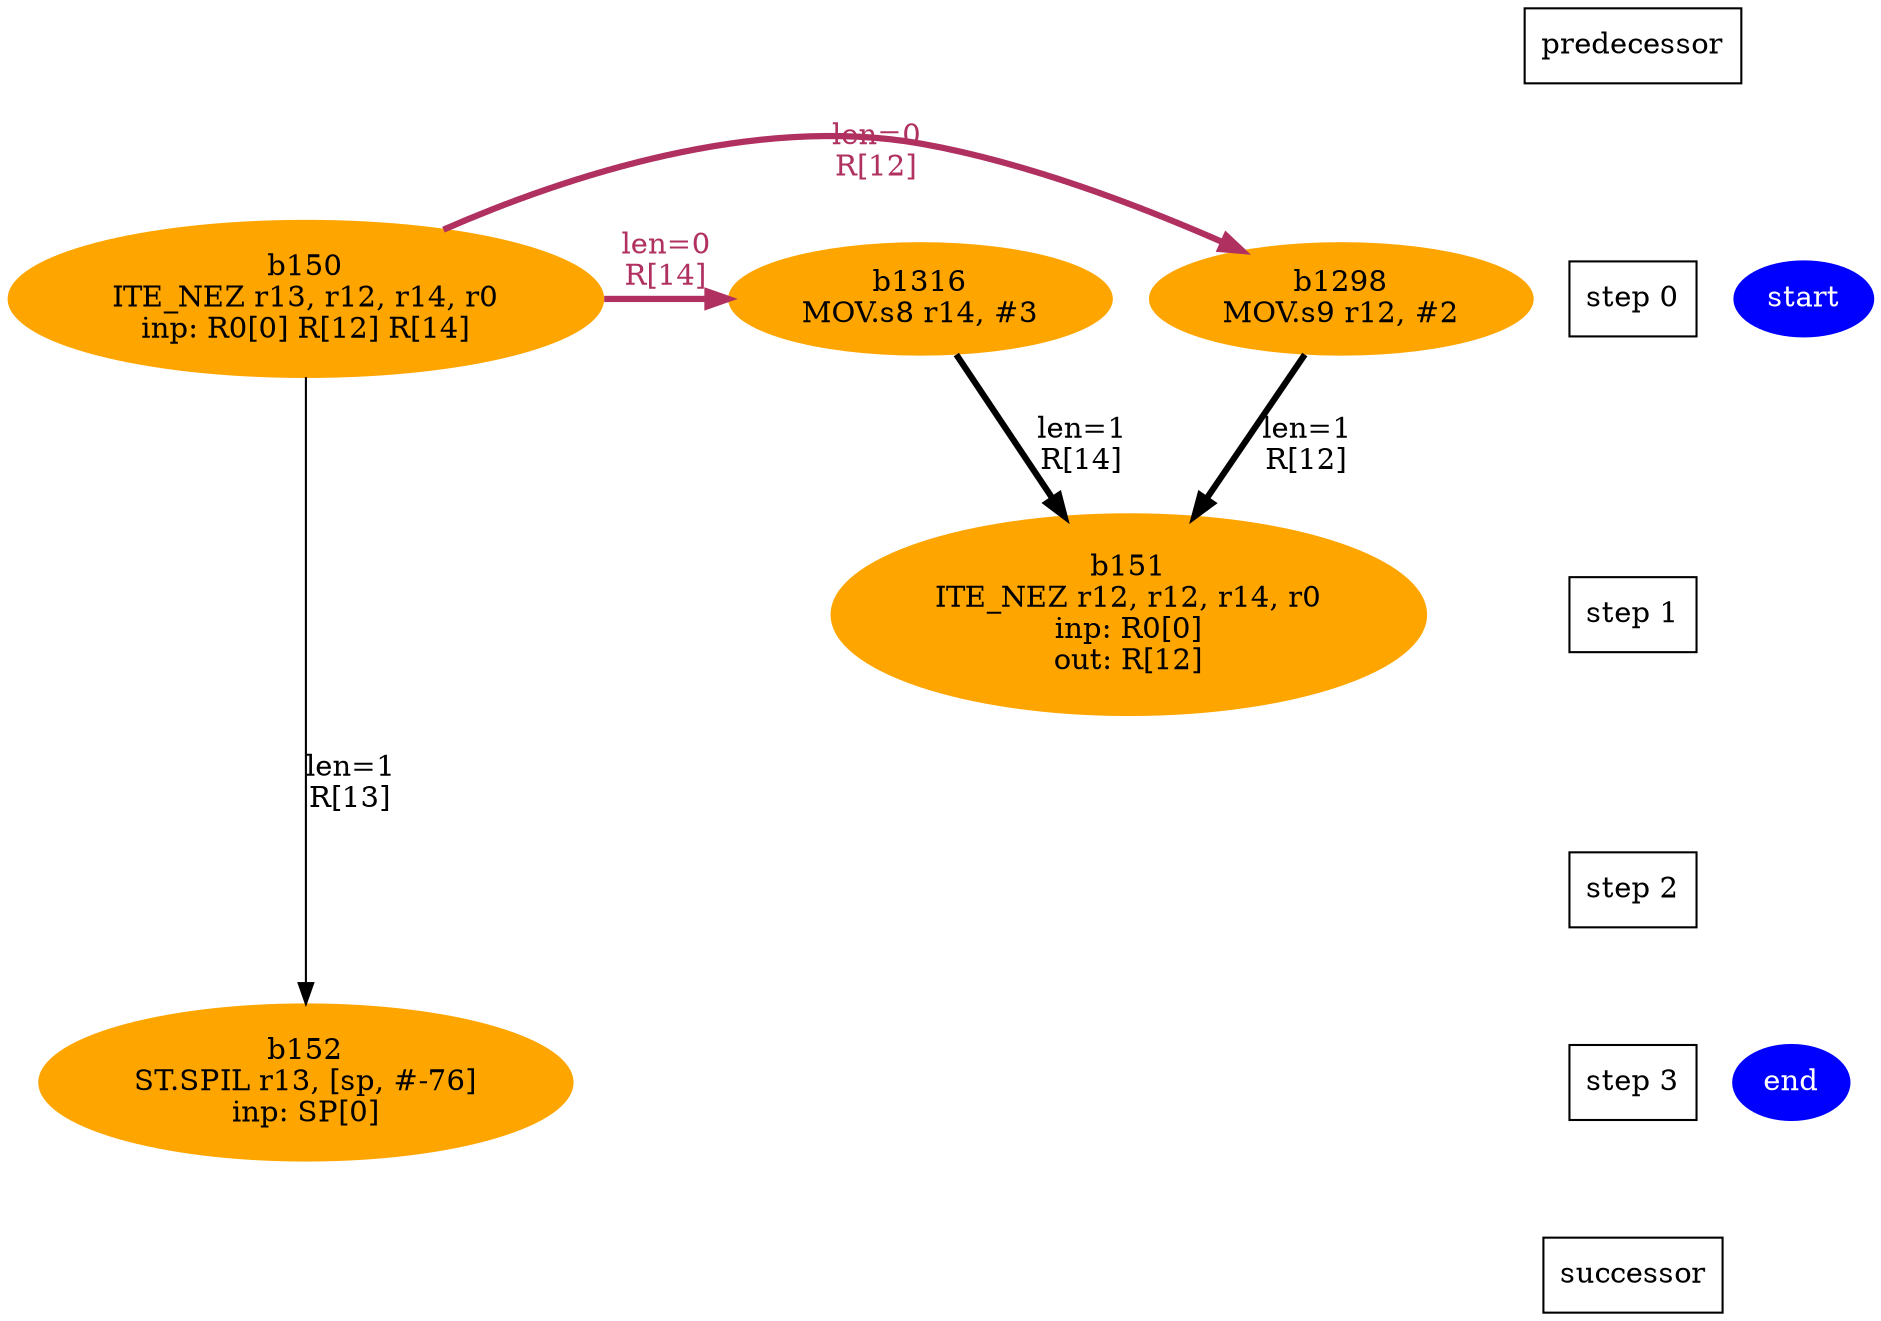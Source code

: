digraph N {
 b150[color=orange,fontcolor=black,style=filled,label="b150\nITE_NEZ r13, r12, r14, r0\ninp: R0[0] R[12] R[14]"];  {rank=same; S0;  b150;}
 b151[color=orange,fontcolor=black,style=filled,label="b151\nITE_NEZ r12, r12, r14, r0\ninp: R0[0]\nout: R[12]"];  {rank=same; S1;  b151;}
 b152[color=orange,fontcolor=black,style=filled,label="b152\nST.SPIL r13, [sp, #-76]\ninp: SP[0]"];  {rank=same; S3;  b152;}
 b1298[color=orange,fontcolor=black,style=filled,label="b1298\nMOV.s9 r12, #2"];  {rank=same; S0;  b1298;}
 b1316[color=orange,fontcolor=black,style=filled,label="b1316\nMOV.s8 r14, #3"];  {rank=same; S0;  b1316;}
 start [color=blue,fontcolor=white,style=filled,label="start"];  {rank=same; S0;  start;}
 end [color=blue,fontcolor=white,style=filled,label="end"];  {rank=same; S3;  end;}
   b150 -> b1316 [color=maroon,fontcolor=maroon,penwidth=3,label="len=0\nR[14]",weight=1000];
   b150 -> b1298 [color=maroon,fontcolor=maroon,penwidth=3,label="len=0\nR[12]",weight=1000];
   b150 -> b152 [color=black,fontcolor=black,label="len=1\nR[13]",weight=1000];
   b1298 -> b151 [color=black,fontcolor=black,penwidth=3,label="len=1\nR[12]",weight=1000];
   b1316 -> b151 [color=black,fontcolor=black,penwidth=3,label="len=1\nR[14]",weight=1000];
  Sm1 [label="predecessor",shape=box];
  S0 [label="step 0",shape=box];
  Sm1 -> S0[style=invis,weight=9000];
  S1 [label="step 1",shape=box];
  S0 -> S1[style=invis,weight=9000];
  S2 [label="step 2",shape=box];
  S1 -> S2[style=invis,weight=9000];
  S3 [label="step 3",shape=box];
  S2 -> S3[style=invis,weight=9000];
  S4 [label="successor",shape=box];
  S3 -> S4[style=invis,weight=9000];
}
